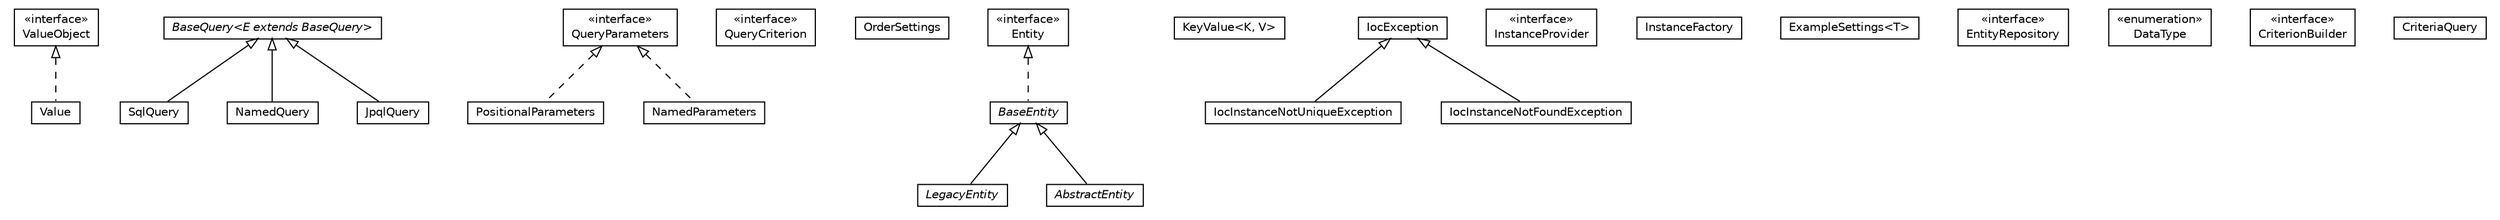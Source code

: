 #!/usr/local/bin/dot
#
# Class diagram 
# Generated by UMLGraph version R5_6_6-8-g8d7759 (http://www.umlgraph.org/)
#

digraph G {
	edge [fontname="Helvetica",fontsize=10,labelfontname="Helvetica",labelfontsize=10];
	node [fontname="Helvetica",fontsize=10,shape=plaintext];
	nodesep=0.25;
	ranksep=0.5;
	// org.dayatang.domain.ValueObject
	c849 [label=<<table title="org.dayatang.domain.ValueObject" border="0" cellborder="1" cellspacing="0" cellpadding="2" port="p" href="./ValueObject.html">
		<tr><td><table border="0" cellspacing="0" cellpadding="1">
<tr><td align="center" balign="center"> &#171;interface&#187; </td></tr>
<tr><td align="center" balign="center"> ValueObject </td></tr>
		</table></td></tr>
		</table>>, URL="./ValueObject.html", fontname="Helvetica", fontcolor="black", fontsize=10.0];
	// org.dayatang.domain.Value
	c850 [label=<<table title="org.dayatang.domain.Value" border="0" cellborder="1" cellspacing="0" cellpadding="2" port="p" href="./Value.html">
		<tr><td><table border="0" cellspacing="0" cellpadding="1">
<tr><td align="center" balign="center"> Value </td></tr>
		</table></td></tr>
		</table>>, URL="./Value.html", fontname="Helvetica", fontcolor="black", fontsize=10.0];
	// org.dayatang.domain.SqlQuery
	c851 [label=<<table title="org.dayatang.domain.SqlQuery" border="0" cellborder="1" cellspacing="0" cellpadding="2" port="p" href="./SqlQuery.html">
		<tr><td><table border="0" cellspacing="0" cellpadding="1">
<tr><td align="center" balign="center"> SqlQuery </td></tr>
		</table></td></tr>
		</table>>, URL="./SqlQuery.html", fontname="Helvetica", fontcolor="black", fontsize=10.0];
	// org.dayatang.domain.QueryParameters
	c852 [label=<<table title="org.dayatang.domain.QueryParameters" border="0" cellborder="1" cellspacing="0" cellpadding="2" port="p" href="./QueryParameters.html">
		<tr><td><table border="0" cellspacing="0" cellpadding="1">
<tr><td align="center" balign="center"> &#171;interface&#187; </td></tr>
<tr><td align="center" balign="center"> QueryParameters </td></tr>
		</table></td></tr>
		</table>>, URL="./QueryParameters.html", fontname="Helvetica", fontcolor="black", fontsize=10.0];
	// org.dayatang.domain.QueryCriterion
	c853 [label=<<table title="org.dayatang.domain.QueryCriterion" border="0" cellborder="1" cellspacing="0" cellpadding="2" port="p" href="./QueryCriterion.html">
		<tr><td><table border="0" cellspacing="0" cellpadding="1">
<tr><td align="center" balign="center"> &#171;interface&#187; </td></tr>
<tr><td align="center" balign="center"> QueryCriterion </td></tr>
		</table></td></tr>
		</table>>, URL="./QueryCriterion.html", fontname="Helvetica", fontcolor="black", fontsize=10.0];
	// org.dayatang.domain.PositionalParameters
	c854 [label=<<table title="org.dayatang.domain.PositionalParameters" border="0" cellborder="1" cellspacing="0" cellpadding="2" port="p" href="./PositionalParameters.html">
		<tr><td><table border="0" cellspacing="0" cellpadding="1">
<tr><td align="center" balign="center"> PositionalParameters </td></tr>
		</table></td></tr>
		</table>>, URL="./PositionalParameters.html", fontname="Helvetica", fontcolor="black", fontsize=10.0];
	// org.dayatang.domain.OrderSettings
	c855 [label=<<table title="org.dayatang.domain.OrderSettings" border="0" cellborder="1" cellspacing="0" cellpadding="2" port="p" href="./OrderSettings.html">
		<tr><td><table border="0" cellspacing="0" cellpadding="1">
<tr><td align="center" balign="center"> OrderSettings </td></tr>
		</table></td></tr>
		</table>>, URL="./OrderSettings.html", fontname="Helvetica", fontcolor="black", fontsize=10.0];
	// org.dayatang.domain.NamedQuery
	c856 [label=<<table title="org.dayatang.domain.NamedQuery" border="0" cellborder="1" cellspacing="0" cellpadding="2" port="p" href="./NamedQuery.html">
		<tr><td><table border="0" cellspacing="0" cellpadding="1">
<tr><td align="center" balign="center"> NamedQuery </td></tr>
		</table></td></tr>
		</table>>, URL="./NamedQuery.html", fontname="Helvetica", fontcolor="black", fontsize=10.0];
	// org.dayatang.domain.NamedParameters
	c857 [label=<<table title="org.dayatang.domain.NamedParameters" border="0" cellborder="1" cellspacing="0" cellpadding="2" port="p" href="./NamedParameters.html">
		<tr><td><table border="0" cellspacing="0" cellpadding="1">
<tr><td align="center" balign="center"> NamedParameters </td></tr>
		</table></td></tr>
		</table>>, URL="./NamedParameters.html", fontname="Helvetica", fontcolor="black", fontsize=10.0];
	// org.dayatang.domain.LegacyEntity
	c858 [label=<<table title="org.dayatang.domain.LegacyEntity" border="0" cellborder="1" cellspacing="0" cellpadding="2" port="p" href="./LegacyEntity.html">
		<tr><td><table border="0" cellspacing="0" cellpadding="1">
<tr><td align="center" balign="center"><font face="Helvetica-Oblique"> LegacyEntity </font></td></tr>
		</table></td></tr>
		</table>>, URL="./LegacyEntity.html", fontname="Helvetica", fontcolor="black", fontsize=10.0];
	// org.dayatang.domain.KeyValue<K, V>
	c859 [label=<<table title="org.dayatang.domain.KeyValue" border="0" cellborder="1" cellspacing="0" cellpadding="2" port="p" href="./KeyValue.html">
		<tr><td><table border="0" cellspacing="0" cellpadding="1">
<tr><td align="center" balign="center"> KeyValue&lt;K, V&gt; </td></tr>
		</table></td></tr>
		</table>>, URL="./KeyValue.html", fontname="Helvetica", fontcolor="black", fontsize=10.0];
	// org.dayatang.domain.JpqlQuery
	c860 [label=<<table title="org.dayatang.domain.JpqlQuery" border="0" cellborder="1" cellspacing="0" cellpadding="2" port="p" href="./JpqlQuery.html">
		<tr><td><table border="0" cellspacing="0" cellpadding="1">
<tr><td align="center" balign="center"> JpqlQuery </td></tr>
		</table></td></tr>
		</table>>, URL="./JpqlQuery.html", fontname="Helvetica", fontcolor="black", fontsize=10.0];
	// org.dayatang.domain.IocInstanceNotUniqueException
	c861 [label=<<table title="org.dayatang.domain.IocInstanceNotUniqueException" border="0" cellborder="1" cellspacing="0" cellpadding="2" port="p" href="./IocInstanceNotUniqueException.html">
		<tr><td><table border="0" cellspacing="0" cellpadding="1">
<tr><td align="center" balign="center"> IocInstanceNotUniqueException </td></tr>
		</table></td></tr>
		</table>>, URL="./IocInstanceNotUniqueException.html", fontname="Helvetica", fontcolor="black", fontsize=10.0];
	// org.dayatang.domain.IocInstanceNotFoundException
	c862 [label=<<table title="org.dayatang.domain.IocInstanceNotFoundException" border="0" cellborder="1" cellspacing="0" cellpadding="2" port="p" href="./IocInstanceNotFoundException.html">
		<tr><td><table border="0" cellspacing="0" cellpadding="1">
<tr><td align="center" balign="center"> IocInstanceNotFoundException </td></tr>
		</table></td></tr>
		</table>>, URL="./IocInstanceNotFoundException.html", fontname="Helvetica", fontcolor="black", fontsize=10.0];
	// org.dayatang.domain.IocException
	c863 [label=<<table title="org.dayatang.domain.IocException" border="0" cellborder="1" cellspacing="0" cellpadding="2" port="p" href="./IocException.html">
		<tr><td><table border="0" cellspacing="0" cellpadding="1">
<tr><td align="center" balign="center"> IocException </td></tr>
		</table></td></tr>
		</table>>, URL="./IocException.html", fontname="Helvetica", fontcolor="black", fontsize=10.0];
	// org.dayatang.domain.InstanceProvider
	c864 [label=<<table title="org.dayatang.domain.InstanceProvider" border="0" cellborder="1" cellspacing="0" cellpadding="2" port="p" href="./InstanceProvider.html">
		<tr><td><table border="0" cellspacing="0" cellpadding="1">
<tr><td align="center" balign="center"> &#171;interface&#187; </td></tr>
<tr><td align="center" balign="center"> InstanceProvider </td></tr>
		</table></td></tr>
		</table>>, URL="./InstanceProvider.html", fontname="Helvetica", fontcolor="black", fontsize=10.0];
	// org.dayatang.domain.InstanceFactory
	c865 [label=<<table title="org.dayatang.domain.InstanceFactory" border="0" cellborder="1" cellspacing="0" cellpadding="2" port="p" href="./InstanceFactory.html">
		<tr><td><table border="0" cellspacing="0" cellpadding="1">
<tr><td align="center" balign="center"> InstanceFactory </td></tr>
		</table></td></tr>
		</table>>, URL="./InstanceFactory.html", fontname="Helvetica", fontcolor="black", fontsize=10.0];
	// org.dayatang.domain.ExampleSettings<T>
	c866 [label=<<table title="org.dayatang.domain.ExampleSettings" border="0" cellborder="1" cellspacing="0" cellpadding="2" port="p" href="./ExampleSettings.html">
		<tr><td><table border="0" cellspacing="0" cellpadding="1">
<tr><td align="center" balign="center"> ExampleSettings&lt;T&gt; </td></tr>
		</table></td></tr>
		</table>>, URL="./ExampleSettings.html", fontname="Helvetica", fontcolor="black", fontsize=10.0];
	// org.dayatang.domain.EntityRepository
	c867 [label=<<table title="org.dayatang.domain.EntityRepository" border="0" cellborder="1" cellspacing="0" cellpadding="2" port="p" href="./EntityRepository.html">
		<tr><td><table border="0" cellspacing="0" cellpadding="1">
<tr><td align="center" balign="center"> &#171;interface&#187; </td></tr>
<tr><td align="center" balign="center"> EntityRepository </td></tr>
		</table></td></tr>
		</table>>, URL="./EntityRepository.html", fontname="Helvetica", fontcolor="black", fontsize=10.0];
	// org.dayatang.domain.Entity
	c868 [label=<<table title="org.dayatang.domain.Entity" border="0" cellborder="1" cellspacing="0" cellpadding="2" port="p" href="./Entity.html">
		<tr><td><table border="0" cellspacing="0" cellpadding="1">
<tr><td align="center" balign="center"> &#171;interface&#187; </td></tr>
<tr><td align="center" balign="center"> Entity </td></tr>
		</table></td></tr>
		</table>>, URL="./Entity.html", fontname="Helvetica", fontcolor="black", fontsize=10.0];
	// org.dayatang.domain.DataType
	c869 [label=<<table title="org.dayatang.domain.DataType" border="0" cellborder="1" cellspacing="0" cellpadding="2" port="p" href="./DataType.html">
		<tr><td><table border="0" cellspacing="0" cellpadding="1">
<tr><td align="center" balign="center"> &#171;enumeration&#187; </td></tr>
<tr><td align="center" balign="center"> DataType </td></tr>
		</table></td></tr>
		</table>>, URL="./DataType.html", fontname="Helvetica", fontcolor="black", fontsize=10.0];
	// org.dayatang.domain.CriterionBuilder
	c870 [label=<<table title="org.dayatang.domain.CriterionBuilder" border="0" cellborder="1" cellspacing="0" cellpadding="2" port="p" href="./CriterionBuilder.html">
		<tr><td><table border="0" cellspacing="0" cellpadding="1">
<tr><td align="center" balign="center"> &#171;interface&#187; </td></tr>
<tr><td align="center" balign="center"> CriterionBuilder </td></tr>
		</table></td></tr>
		</table>>, URL="./CriterionBuilder.html", fontname="Helvetica", fontcolor="black", fontsize=10.0];
	// org.dayatang.domain.CriteriaQuery
	c871 [label=<<table title="org.dayatang.domain.CriteriaQuery" border="0" cellborder="1" cellspacing="0" cellpadding="2" port="p" href="./CriteriaQuery.html">
		<tr><td><table border="0" cellspacing="0" cellpadding="1">
<tr><td align="center" balign="center"> CriteriaQuery </td></tr>
		</table></td></tr>
		</table>>, URL="./CriteriaQuery.html", fontname="Helvetica", fontcolor="black", fontsize=10.0];
	// org.dayatang.domain.BaseQuery<E extends org.dayatang.domain.BaseQuery>
	c872 [label=<<table title="org.dayatang.domain.BaseQuery" border="0" cellborder="1" cellspacing="0" cellpadding="2" port="p" href="./BaseQuery.html">
		<tr><td><table border="0" cellspacing="0" cellpadding="1">
<tr><td align="center" balign="center"><font face="Helvetica-Oblique"> BaseQuery&lt;E extends BaseQuery&gt; </font></td></tr>
		</table></td></tr>
		</table>>, URL="./BaseQuery.html", fontname="Helvetica", fontcolor="black", fontsize=10.0];
	// org.dayatang.domain.BaseEntity
	c873 [label=<<table title="org.dayatang.domain.BaseEntity" border="0" cellborder="1" cellspacing="0" cellpadding="2" port="p" href="./BaseEntity.html">
		<tr><td><table border="0" cellspacing="0" cellpadding="1">
<tr><td align="center" balign="center"><font face="Helvetica-Oblique"> BaseEntity </font></td></tr>
		</table></td></tr>
		</table>>, URL="./BaseEntity.html", fontname="Helvetica", fontcolor="black", fontsize=10.0];
	// org.dayatang.domain.AbstractEntity
	c874 [label=<<table title="org.dayatang.domain.AbstractEntity" border="0" cellborder="1" cellspacing="0" cellpadding="2" port="p" href="./AbstractEntity.html">
		<tr><td><table border="0" cellspacing="0" cellpadding="1">
<tr><td align="center" balign="center"><font face="Helvetica-Oblique"> AbstractEntity </font></td></tr>
		</table></td></tr>
		</table>>, URL="./AbstractEntity.html", fontname="Helvetica", fontcolor="black", fontsize=10.0];
	//org.dayatang.domain.Value implements org.dayatang.domain.ValueObject
	c849:p -> c850:p [dir=back,arrowtail=empty,style=dashed];
	//org.dayatang.domain.SqlQuery extends org.dayatang.domain.BaseQuery<org.dayatang.domain.SqlQuery>
	c872:p -> c851:p [dir=back,arrowtail=empty];
	//org.dayatang.domain.PositionalParameters implements org.dayatang.domain.QueryParameters
	c852:p -> c854:p [dir=back,arrowtail=empty,style=dashed];
	//org.dayatang.domain.NamedQuery extends org.dayatang.domain.BaseQuery<org.dayatang.domain.NamedQuery>
	c872:p -> c856:p [dir=back,arrowtail=empty];
	//org.dayatang.domain.NamedParameters implements org.dayatang.domain.QueryParameters
	c852:p -> c857:p [dir=back,arrowtail=empty,style=dashed];
	//org.dayatang.domain.LegacyEntity extends org.dayatang.domain.BaseEntity
	c873:p -> c858:p [dir=back,arrowtail=empty];
	//org.dayatang.domain.JpqlQuery extends org.dayatang.domain.BaseQuery<org.dayatang.domain.JpqlQuery>
	c872:p -> c860:p [dir=back,arrowtail=empty];
	//org.dayatang.domain.IocInstanceNotUniqueException extends org.dayatang.domain.IocException
	c863:p -> c861:p [dir=back,arrowtail=empty];
	//org.dayatang.domain.IocInstanceNotFoundException extends org.dayatang.domain.IocException
	c863:p -> c862:p [dir=back,arrowtail=empty];
	//org.dayatang.domain.BaseEntity implements org.dayatang.domain.Entity
	c868:p -> c873:p [dir=back,arrowtail=empty,style=dashed];
	//org.dayatang.domain.AbstractEntity extends org.dayatang.domain.BaseEntity
	c873:p -> c874:p [dir=back,arrowtail=empty];
}

